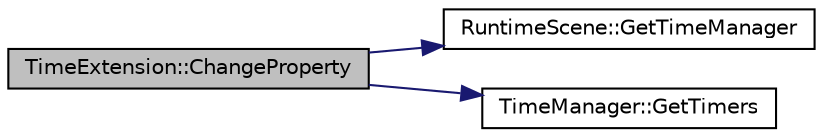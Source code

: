 digraph "TimeExtension::ChangeProperty"
{
  edge [fontname="Helvetica",fontsize="10",labelfontname="Helvetica",labelfontsize="10"];
  node [fontname="Helvetica",fontsize="10",shape=record];
  rankdir="LR";
  Node1 [label="TimeExtension::ChangeProperty",height=0.2,width=0.4,color="black", fillcolor="grey75", style="filled", fontcolor="black"];
  Node1 -> Node2 [color="midnightblue",fontsize="10",style="solid",fontname="Helvetica"];
  Node2 [label="RuntimeScene::GetTimeManager",height=0.2,width=0.4,color="black", fillcolor="white", style="filled",URL="$d7/d7f/class_runtime_scene.html#a021442124d3b5b7515c0c5b3962a787b",tooltip="Get the time manager used to handle all time related values and timers. "];
  Node1 -> Node3 [color="midnightblue",fontsize="10",style="solid",fontname="Helvetica"];
  Node3 [label="TimeManager::GetTimers",height=0.2,width=0.4,color="black", fillcolor="white", style="filled",URL="$d9/d7f/class_time_manager.html#a9da42ac02ffafb138e763c6ed68f5b2d",tooltip="Provide a direct access to all the timers. "];
}
